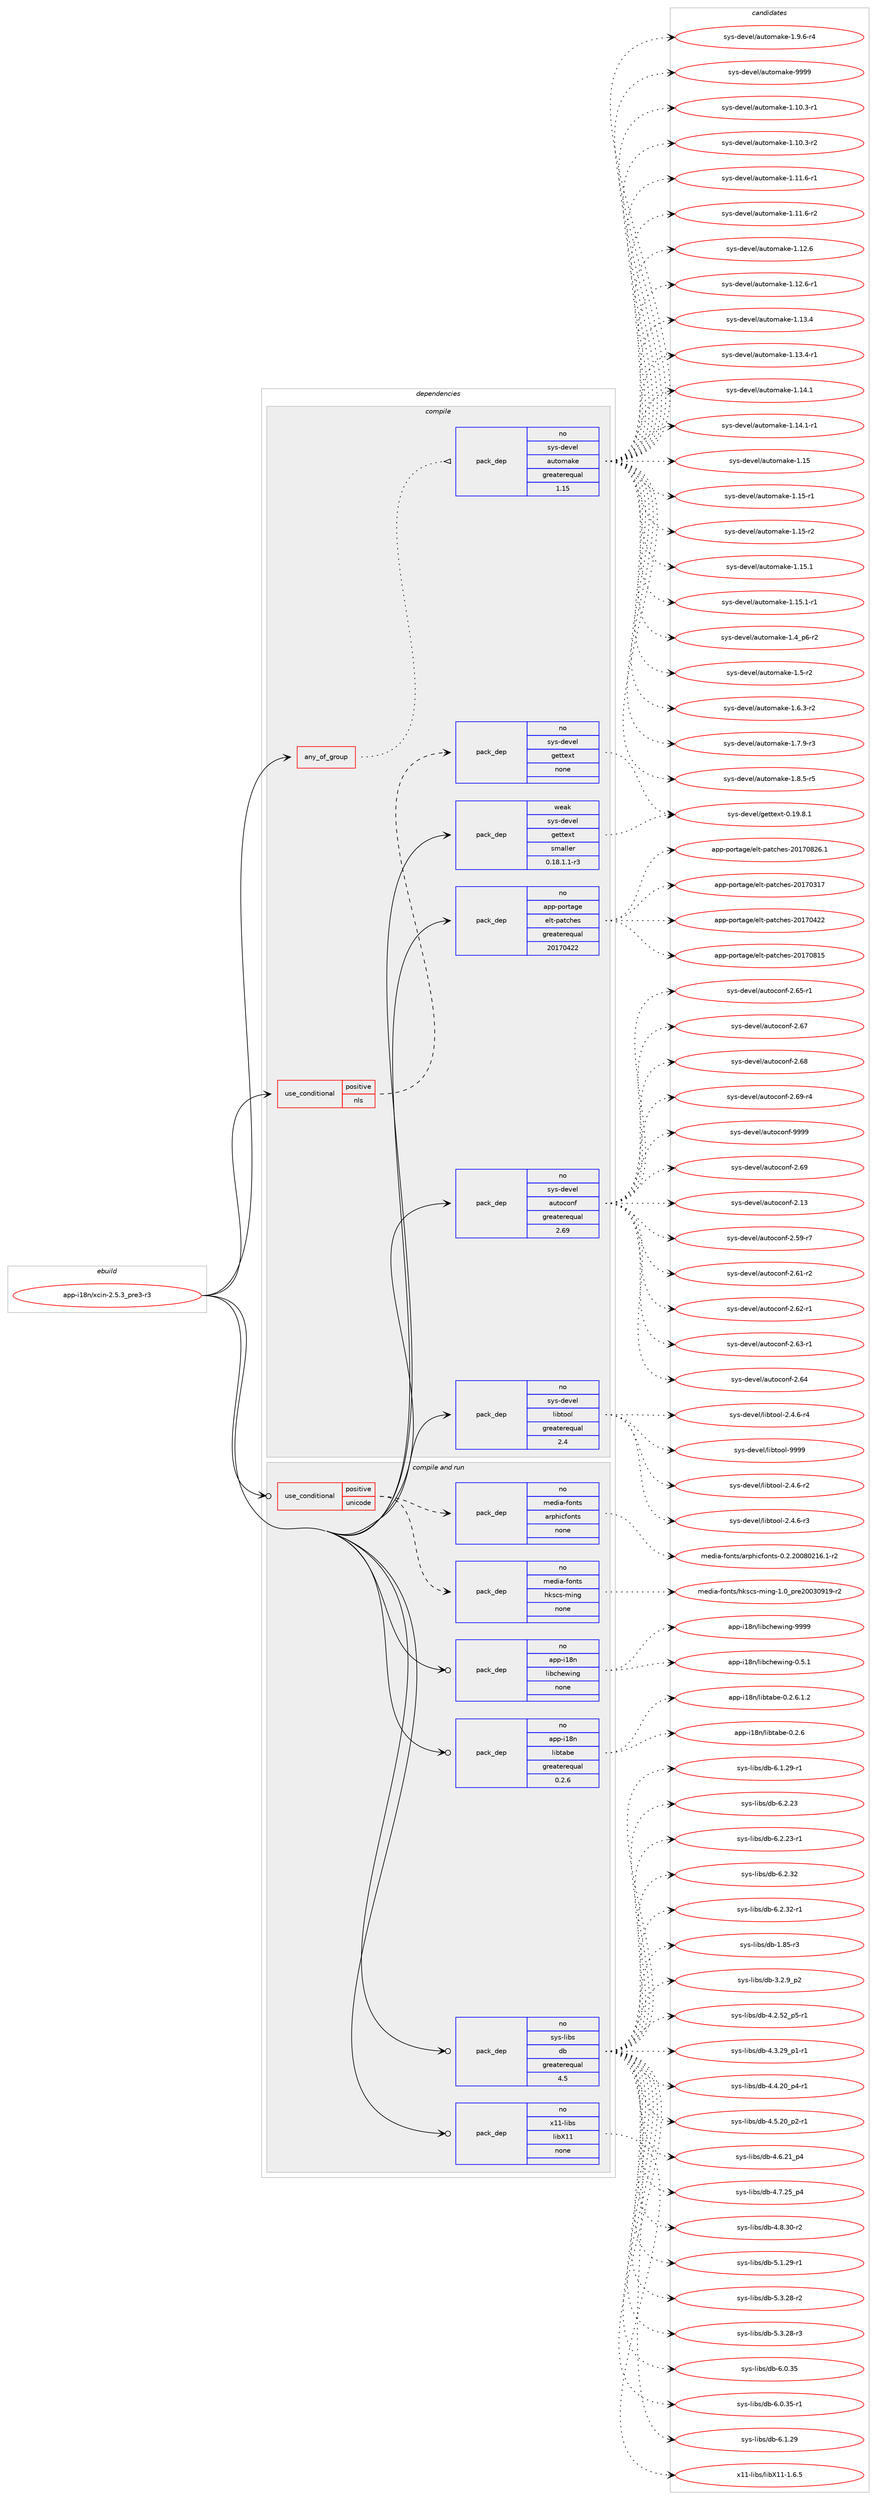 digraph prolog {

# *************
# Graph options
# *************

newrank=true;
concentrate=true;
compound=true;
graph [rankdir=LR,fontname=Helvetica,fontsize=10,ranksep=1.5];#, ranksep=2.5, nodesep=0.2];
edge  [arrowhead=vee];
node  [fontname=Helvetica,fontsize=10];

# **********
# The ebuild
# **********

subgraph cluster_leftcol {
color=gray;
rank=same;
label=<<i>ebuild</i>>;
id [label="app-i18n/xcin-2.5.3_pre3-r3", color=red, width=4, href="../app-i18n/xcin-2.5.3_pre3-r3.svg"];
}

# ****************
# The dependencies
# ****************

subgraph cluster_midcol {
color=gray;
label=<<i>dependencies</i>>;
subgraph cluster_compile {
fillcolor="#eeeeee";
style=filled;
label=<<i>compile</i>>;
subgraph any710 {
dependency44112 [label=<<TABLE BORDER="0" CELLBORDER="1" CELLSPACING="0" CELLPADDING="4"><TR><TD CELLPADDING="10">any_of_group</TD></TR></TABLE>>, shape=none, color=red];subgraph pack31333 {
dependency44113 [label=<<TABLE BORDER="0" CELLBORDER="1" CELLSPACING="0" CELLPADDING="4" WIDTH="220"><TR><TD ROWSPAN="6" CELLPADDING="30">pack_dep</TD></TR><TR><TD WIDTH="110">no</TD></TR><TR><TD>sys-devel</TD></TR><TR><TD>automake</TD></TR><TR><TD>greaterequal</TD></TR><TR><TD>1.15</TD></TR></TABLE>>, shape=none, color=blue];
}
dependency44112:e -> dependency44113:w [weight=20,style="dotted",arrowhead="oinv"];
}
id:e -> dependency44112:w [weight=20,style="solid",arrowhead="vee"];
subgraph cond12049 {
dependency44114 [label=<<TABLE BORDER="0" CELLBORDER="1" CELLSPACING="0" CELLPADDING="4"><TR><TD ROWSPAN="3" CELLPADDING="10">use_conditional</TD></TR><TR><TD>positive</TD></TR><TR><TD>nls</TD></TR></TABLE>>, shape=none, color=red];
subgraph pack31334 {
dependency44115 [label=<<TABLE BORDER="0" CELLBORDER="1" CELLSPACING="0" CELLPADDING="4" WIDTH="220"><TR><TD ROWSPAN="6" CELLPADDING="30">pack_dep</TD></TR><TR><TD WIDTH="110">no</TD></TR><TR><TD>sys-devel</TD></TR><TR><TD>gettext</TD></TR><TR><TD>none</TD></TR><TR><TD></TD></TR></TABLE>>, shape=none, color=blue];
}
dependency44114:e -> dependency44115:w [weight=20,style="dashed",arrowhead="vee"];
}
id:e -> dependency44114:w [weight=20,style="solid",arrowhead="vee"];
subgraph pack31335 {
dependency44116 [label=<<TABLE BORDER="0" CELLBORDER="1" CELLSPACING="0" CELLPADDING="4" WIDTH="220"><TR><TD ROWSPAN="6" CELLPADDING="30">pack_dep</TD></TR><TR><TD WIDTH="110">no</TD></TR><TR><TD>app-portage</TD></TR><TR><TD>elt-patches</TD></TR><TR><TD>greaterequal</TD></TR><TR><TD>20170422</TD></TR></TABLE>>, shape=none, color=blue];
}
id:e -> dependency44116:w [weight=20,style="solid",arrowhead="vee"];
subgraph pack31336 {
dependency44117 [label=<<TABLE BORDER="0" CELLBORDER="1" CELLSPACING="0" CELLPADDING="4" WIDTH="220"><TR><TD ROWSPAN="6" CELLPADDING="30">pack_dep</TD></TR><TR><TD WIDTH="110">no</TD></TR><TR><TD>sys-devel</TD></TR><TR><TD>autoconf</TD></TR><TR><TD>greaterequal</TD></TR><TR><TD>2.69</TD></TR></TABLE>>, shape=none, color=blue];
}
id:e -> dependency44117:w [weight=20,style="solid",arrowhead="vee"];
subgraph pack31337 {
dependency44118 [label=<<TABLE BORDER="0" CELLBORDER="1" CELLSPACING="0" CELLPADDING="4" WIDTH="220"><TR><TD ROWSPAN="6" CELLPADDING="30">pack_dep</TD></TR><TR><TD WIDTH="110">no</TD></TR><TR><TD>sys-devel</TD></TR><TR><TD>libtool</TD></TR><TR><TD>greaterequal</TD></TR><TR><TD>2.4</TD></TR></TABLE>>, shape=none, color=blue];
}
id:e -> dependency44118:w [weight=20,style="solid",arrowhead="vee"];
subgraph pack31338 {
dependency44119 [label=<<TABLE BORDER="0" CELLBORDER="1" CELLSPACING="0" CELLPADDING="4" WIDTH="220"><TR><TD ROWSPAN="6" CELLPADDING="30">pack_dep</TD></TR><TR><TD WIDTH="110">weak</TD></TR><TR><TD>sys-devel</TD></TR><TR><TD>gettext</TD></TR><TR><TD>smaller</TD></TR><TR><TD>0.18.1.1-r3</TD></TR></TABLE>>, shape=none, color=blue];
}
id:e -> dependency44119:w [weight=20,style="solid",arrowhead="vee"];
}
subgraph cluster_compileandrun {
fillcolor="#eeeeee";
style=filled;
label=<<i>compile and run</i>>;
subgraph cond12050 {
dependency44120 [label=<<TABLE BORDER="0" CELLBORDER="1" CELLSPACING="0" CELLPADDING="4"><TR><TD ROWSPAN="3" CELLPADDING="10">use_conditional</TD></TR><TR><TD>positive</TD></TR><TR><TD>unicode</TD></TR></TABLE>>, shape=none, color=red];
subgraph pack31339 {
dependency44121 [label=<<TABLE BORDER="0" CELLBORDER="1" CELLSPACING="0" CELLPADDING="4" WIDTH="220"><TR><TD ROWSPAN="6" CELLPADDING="30">pack_dep</TD></TR><TR><TD WIDTH="110">no</TD></TR><TR><TD>media-fonts</TD></TR><TR><TD>hkscs-ming</TD></TR><TR><TD>none</TD></TR><TR><TD></TD></TR></TABLE>>, shape=none, color=blue];
}
dependency44120:e -> dependency44121:w [weight=20,style="dashed",arrowhead="vee"];
subgraph pack31340 {
dependency44122 [label=<<TABLE BORDER="0" CELLBORDER="1" CELLSPACING="0" CELLPADDING="4" WIDTH="220"><TR><TD ROWSPAN="6" CELLPADDING="30">pack_dep</TD></TR><TR><TD WIDTH="110">no</TD></TR><TR><TD>media-fonts</TD></TR><TR><TD>arphicfonts</TD></TR><TR><TD>none</TD></TR><TR><TD></TD></TR></TABLE>>, shape=none, color=blue];
}
dependency44120:e -> dependency44122:w [weight=20,style="dashed",arrowhead="vee"];
}
id:e -> dependency44120:w [weight=20,style="solid",arrowhead="odotvee"];
subgraph pack31341 {
dependency44123 [label=<<TABLE BORDER="0" CELLBORDER="1" CELLSPACING="0" CELLPADDING="4" WIDTH="220"><TR><TD ROWSPAN="6" CELLPADDING="30">pack_dep</TD></TR><TR><TD WIDTH="110">no</TD></TR><TR><TD>app-i18n</TD></TR><TR><TD>libchewing</TD></TR><TR><TD>none</TD></TR><TR><TD></TD></TR></TABLE>>, shape=none, color=blue];
}
id:e -> dependency44123:w [weight=20,style="solid",arrowhead="odotvee"];
subgraph pack31342 {
dependency44124 [label=<<TABLE BORDER="0" CELLBORDER="1" CELLSPACING="0" CELLPADDING="4" WIDTH="220"><TR><TD ROWSPAN="6" CELLPADDING="30">pack_dep</TD></TR><TR><TD WIDTH="110">no</TD></TR><TR><TD>app-i18n</TD></TR><TR><TD>libtabe</TD></TR><TR><TD>greaterequal</TD></TR><TR><TD>0.2.6</TD></TR></TABLE>>, shape=none, color=blue];
}
id:e -> dependency44124:w [weight=20,style="solid",arrowhead="odotvee"];
subgraph pack31343 {
dependency44125 [label=<<TABLE BORDER="0" CELLBORDER="1" CELLSPACING="0" CELLPADDING="4" WIDTH="220"><TR><TD ROWSPAN="6" CELLPADDING="30">pack_dep</TD></TR><TR><TD WIDTH="110">no</TD></TR><TR><TD>sys-libs</TD></TR><TR><TD>db</TD></TR><TR><TD>greaterequal</TD></TR><TR><TD>4.5</TD></TR></TABLE>>, shape=none, color=blue];
}
id:e -> dependency44125:w [weight=20,style="solid",arrowhead="odotvee"];
subgraph pack31344 {
dependency44126 [label=<<TABLE BORDER="0" CELLBORDER="1" CELLSPACING="0" CELLPADDING="4" WIDTH="220"><TR><TD ROWSPAN="6" CELLPADDING="30">pack_dep</TD></TR><TR><TD WIDTH="110">no</TD></TR><TR><TD>x11-libs</TD></TR><TR><TD>libX11</TD></TR><TR><TD>none</TD></TR><TR><TD></TD></TR></TABLE>>, shape=none, color=blue];
}
id:e -> dependency44126:w [weight=20,style="solid",arrowhead="odotvee"];
}
subgraph cluster_run {
fillcolor="#eeeeee";
style=filled;
label=<<i>run</i>>;
}
}

# **************
# The candidates
# **************

subgraph cluster_choices {
rank=same;
color=gray;
label=<<i>candidates</i>>;

subgraph choice31333 {
color=black;
nodesep=1;
choice11512111545100101118101108479711711611110997107101454946494846514511449 [label="sys-devel/automake-1.10.3-r1", color=red, width=4,href="../sys-devel/automake-1.10.3-r1.svg"];
choice11512111545100101118101108479711711611110997107101454946494846514511450 [label="sys-devel/automake-1.10.3-r2", color=red, width=4,href="../sys-devel/automake-1.10.3-r2.svg"];
choice11512111545100101118101108479711711611110997107101454946494946544511449 [label="sys-devel/automake-1.11.6-r1", color=red, width=4,href="../sys-devel/automake-1.11.6-r1.svg"];
choice11512111545100101118101108479711711611110997107101454946494946544511450 [label="sys-devel/automake-1.11.6-r2", color=red, width=4,href="../sys-devel/automake-1.11.6-r2.svg"];
choice1151211154510010111810110847971171161111099710710145494649504654 [label="sys-devel/automake-1.12.6", color=red, width=4,href="../sys-devel/automake-1.12.6.svg"];
choice11512111545100101118101108479711711611110997107101454946495046544511449 [label="sys-devel/automake-1.12.6-r1", color=red, width=4,href="../sys-devel/automake-1.12.6-r1.svg"];
choice1151211154510010111810110847971171161111099710710145494649514652 [label="sys-devel/automake-1.13.4", color=red, width=4,href="../sys-devel/automake-1.13.4.svg"];
choice11512111545100101118101108479711711611110997107101454946495146524511449 [label="sys-devel/automake-1.13.4-r1", color=red, width=4,href="../sys-devel/automake-1.13.4-r1.svg"];
choice1151211154510010111810110847971171161111099710710145494649524649 [label="sys-devel/automake-1.14.1", color=red, width=4,href="../sys-devel/automake-1.14.1.svg"];
choice11512111545100101118101108479711711611110997107101454946495246494511449 [label="sys-devel/automake-1.14.1-r1", color=red, width=4,href="../sys-devel/automake-1.14.1-r1.svg"];
choice115121115451001011181011084797117116111109971071014549464953 [label="sys-devel/automake-1.15", color=red, width=4,href="../sys-devel/automake-1.15.svg"];
choice1151211154510010111810110847971171161111099710710145494649534511449 [label="sys-devel/automake-1.15-r1", color=red, width=4,href="../sys-devel/automake-1.15-r1.svg"];
choice1151211154510010111810110847971171161111099710710145494649534511450 [label="sys-devel/automake-1.15-r2", color=red, width=4,href="../sys-devel/automake-1.15-r2.svg"];
choice1151211154510010111810110847971171161111099710710145494649534649 [label="sys-devel/automake-1.15.1", color=red, width=4,href="../sys-devel/automake-1.15.1.svg"];
choice11512111545100101118101108479711711611110997107101454946495346494511449 [label="sys-devel/automake-1.15.1-r1", color=red, width=4,href="../sys-devel/automake-1.15.1-r1.svg"];
choice115121115451001011181011084797117116111109971071014549465295112544511450 [label="sys-devel/automake-1.4_p6-r2", color=red, width=4,href="../sys-devel/automake-1.4_p6-r2.svg"];
choice11512111545100101118101108479711711611110997107101454946534511450 [label="sys-devel/automake-1.5-r2", color=red, width=4,href="../sys-devel/automake-1.5-r2.svg"];
choice115121115451001011181011084797117116111109971071014549465446514511450 [label="sys-devel/automake-1.6.3-r2", color=red, width=4,href="../sys-devel/automake-1.6.3-r2.svg"];
choice115121115451001011181011084797117116111109971071014549465546574511451 [label="sys-devel/automake-1.7.9-r3", color=red, width=4,href="../sys-devel/automake-1.7.9-r3.svg"];
choice115121115451001011181011084797117116111109971071014549465646534511453 [label="sys-devel/automake-1.8.5-r5", color=red, width=4,href="../sys-devel/automake-1.8.5-r5.svg"];
choice115121115451001011181011084797117116111109971071014549465746544511452 [label="sys-devel/automake-1.9.6-r4", color=red, width=4,href="../sys-devel/automake-1.9.6-r4.svg"];
choice115121115451001011181011084797117116111109971071014557575757 [label="sys-devel/automake-9999", color=red, width=4,href="../sys-devel/automake-9999.svg"];
dependency44113:e -> choice11512111545100101118101108479711711611110997107101454946494846514511449:w [style=dotted,weight="100"];
dependency44113:e -> choice11512111545100101118101108479711711611110997107101454946494846514511450:w [style=dotted,weight="100"];
dependency44113:e -> choice11512111545100101118101108479711711611110997107101454946494946544511449:w [style=dotted,weight="100"];
dependency44113:e -> choice11512111545100101118101108479711711611110997107101454946494946544511450:w [style=dotted,weight="100"];
dependency44113:e -> choice1151211154510010111810110847971171161111099710710145494649504654:w [style=dotted,weight="100"];
dependency44113:e -> choice11512111545100101118101108479711711611110997107101454946495046544511449:w [style=dotted,weight="100"];
dependency44113:e -> choice1151211154510010111810110847971171161111099710710145494649514652:w [style=dotted,weight="100"];
dependency44113:e -> choice11512111545100101118101108479711711611110997107101454946495146524511449:w [style=dotted,weight="100"];
dependency44113:e -> choice1151211154510010111810110847971171161111099710710145494649524649:w [style=dotted,weight="100"];
dependency44113:e -> choice11512111545100101118101108479711711611110997107101454946495246494511449:w [style=dotted,weight="100"];
dependency44113:e -> choice115121115451001011181011084797117116111109971071014549464953:w [style=dotted,weight="100"];
dependency44113:e -> choice1151211154510010111810110847971171161111099710710145494649534511449:w [style=dotted,weight="100"];
dependency44113:e -> choice1151211154510010111810110847971171161111099710710145494649534511450:w [style=dotted,weight="100"];
dependency44113:e -> choice1151211154510010111810110847971171161111099710710145494649534649:w [style=dotted,weight="100"];
dependency44113:e -> choice11512111545100101118101108479711711611110997107101454946495346494511449:w [style=dotted,weight="100"];
dependency44113:e -> choice115121115451001011181011084797117116111109971071014549465295112544511450:w [style=dotted,weight="100"];
dependency44113:e -> choice11512111545100101118101108479711711611110997107101454946534511450:w [style=dotted,weight="100"];
dependency44113:e -> choice115121115451001011181011084797117116111109971071014549465446514511450:w [style=dotted,weight="100"];
dependency44113:e -> choice115121115451001011181011084797117116111109971071014549465546574511451:w [style=dotted,weight="100"];
dependency44113:e -> choice115121115451001011181011084797117116111109971071014549465646534511453:w [style=dotted,weight="100"];
dependency44113:e -> choice115121115451001011181011084797117116111109971071014549465746544511452:w [style=dotted,weight="100"];
dependency44113:e -> choice115121115451001011181011084797117116111109971071014557575757:w [style=dotted,weight="100"];
}
subgraph choice31334 {
color=black;
nodesep=1;
choice1151211154510010111810110847103101116116101120116454846495746564649 [label="sys-devel/gettext-0.19.8.1", color=red, width=4,href="../sys-devel/gettext-0.19.8.1.svg"];
dependency44115:e -> choice1151211154510010111810110847103101116116101120116454846495746564649:w [style=dotted,weight="100"];
}
subgraph choice31335 {
color=black;
nodesep=1;
choice97112112451121111141169710310147101108116451129711699104101115455048495548514955 [label="app-portage/elt-patches-20170317", color=red, width=4,href="../app-portage/elt-patches-20170317.svg"];
choice97112112451121111141169710310147101108116451129711699104101115455048495548525050 [label="app-portage/elt-patches-20170422", color=red, width=4,href="../app-portage/elt-patches-20170422.svg"];
choice97112112451121111141169710310147101108116451129711699104101115455048495548564953 [label="app-portage/elt-patches-20170815", color=red, width=4,href="../app-portage/elt-patches-20170815.svg"];
choice971121124511211111411697103101471011081164511297116991041011154550484955485650544649 [label="app-portage/elt-patches-20170826.1", color=red, width=4,href="../app-portage/elt-patches-20170826.1.svg"];
dependency44116:e -> choice97112112451121111141169710310147101108116451129711699104101115455048495548514955:w [style=dotted,weight="100"];
dependency44116:e -> choice97112112451121111141169710310147101108116451129711699104101115455048495548525050:w [style=dotted,weight="100"];
dependency44116:e -> choice97112112451121111141169710310147101108116451129711699104101115455048495548564953:w [style=dotted,weight="100"];
dependency44116:e -> choice971121124511211111411697103101471011081164511297116991041011154550484955485650544649:w [style=dotted,weight="100"];
}
subgraph choice31336 {
color=black;
nodesep=1;
choice115121115451001011181011084797117116111991111101024550464951 [label="sys-devel/autoconf-2.13", color=red, width=4,href="../sys-devel/autoconf-2.13.svg"];
choice1151211154510010111810110847971171161119911111010245504653574511455 [label="sys-devel/autoconf-2.59-r7", color=red, width=4,href="../sys-devel/autoconf-2.59-r7.svg"];
choice1151211154510010111810110847971171161119911111010245504654494511450 [label="sys-devel/autoconf-2.61-r2", color=red, width=4,href="../sys-devel/autoconf-2.61-r2.svg"];
choice1151211154510010111810110847971171161119911111010245504654504511449 [label="sys-devel/autoconf-2.62-r1", color=red, width=4,href="../sys-devel/autoconf-2.62-r1.svg"];
choice1151211154510010111810110847971171161119911111010245504654514511449 [label="sys-devel/autoconf-2.63-r1", color=red, width=4,href="../sys-devel/autoconf-2.63-r1.svg"];
choice115121115451001011181011084797117116111991111101024550465452 [label="sys-devel/autoconf-2.64", color=red, width=4,href="../sys-devel/autoconf-2.64.svg"];
choice1151211154510010111810110847971171161119911111010245504654534511449 [label="sys-devel/autoconf-2.65-r1", color=red, width=4,href="../sys-devel/autoconf-2.65-r1.svg"];
choice115121115451001011181011084797117116111991111101024550465455 [label="sys-devel/autoconf-2.67", color=red, width=4,href="../sys-devel/autoconf-2.67.svg"];
choice115121115451001011181011084797117116111991111101024550465456 [label="sys-devel/autoconf-2.68", color=red, width=4,href="../sys-devel/autoconf-2.68.svg"];
choice115121115451001011181011084797117116111991111101024550465457 [label="sys-devel/autoconf-2.69", color=red, width=4,href="../sys-devel/autoconf-2.69.svg"];
choice1151211154510010111810110847971171161119911111010245504654574511452 [label="sys-devel/autoconf-2.69-r4", color=red, width=4,href="../sys-devel/autoconf-2.69-r4.svg"];
choice115121115451001011181011084797117116111991111101024557575757 [label="sys-devel/autoconf-9999", color=red, width=4,href="../sys-devel/autoconf-9999.svg"];
dependency44117:e -> choice115121115451001011181011084797117116111991111101024550464951:w [style=dotted,weight="100"];
dependency44117:e -> choice1151211154510010111810110847971171161119911111010245504653574511455:w [style=dotted,weight="100"];
dependency44117:e -> choice1151211154510010111810110847971171161119911111010245504654494511450:w [style=dotted,weight="100"];
dependency44117:e -> choice1151211154510010111810110847971171161119911111010245504654504511449:w [style=dotted,weight="100"];
dependency44117:e -> choice1151211154510010111810110847971171161119911111010245504654514511449:w [style=dotted,weight="100"];
dependency44117:e -> choice115121115451001011181011084797117116111991111101024550465452:w [style=dotted,weight="100"];
dependency44117:e -> choice1151211154510010111810110847971171161119911111010245504654534511449:w [style=dotted,weight="100"];
dependency44117:e -> choice115121115451001011181011084797117116111991111101024550465455:w [style=dotted,weight="100"];
dependency44117:e -> choice115121115451001011181011084797117116111991111101024550465456:w [style=dotted,weight="100"];
dependency44117:e -> choice115121115451001011181011084797117116111991111101024550465457:w [style=dotted,weight="100"];
dependency44117:e -> choice1151211154510010111810110847971171161119911111010245504654574511452:w [style=dotted,weight="100"];
dependency44117:e -> choice115121115451001011181011084797117116111991111101024557575757:w [style=dotted,weight="100"];
}
subgraph choice31337 {
color=black;
nodesep=1;
choice1151211154510010111810110847108105981161111111084550465246544511450 [label="sys-devel/libtool-2.4.6-r2", color=red, width=4,href="../sys-devel/libtool-2.4.6-r2.svg"];
choice1151211154510010111810110847108105981161111111084550465246544511451 [label="sys-devel/libtool-2.4.6-r3", color=red, width=4,href="../sys-devel/libtool-2.4.6-r3.svg"];
choice1151211154510010111810110847108105981161111111084550465246544511452 [label="sys-devel/libtool-2.4.6-r4", color=red, width=4,href="../sys-devel/libtool-2.4.6-r4.svg"];
choice1151211154510010111810110847108105981161111111084557575757 [label="sys-devel/libtool-9999", color=red, width=4,href="../sys-devel/libtool-9999.svg"];
dependency44118:e -> choice1151211154510010111810110847108105981161111111084550465246544511450:w [style=dotted,weight="100"];
dependency44118:e -> choice1151211154510010111810110847108105981161111111084550465246544511451:w [style=dotted,weight="100"];
dependency44118:e -> choice1151211154510010111810110847108105981161111111084550465246544511452:w [style=dotted,weight="100"];
dependency44118:e -> choice1151211154510010111810110847108105981161111111084557575757:w [style=dotted,weight="100"];
}
subgraph choice31338 {
color=black;
nodesep=1;
choice1151211154510010111810110847103101116116101120116454846495746564649 [label="sys-devel/gettext-0.19.8.1", color=red, width=4,href="../sys-devel/gettext-0.19.8.1.svg"];
dependency44119:e -> choice1151211154510010111810110847103101116116101120116454846495746564649:w [style=dotted,weight="100"];
}
subgraph choice31339 {
color=black;
nodesep=1;
choice1091011001059745102111110116115471041071159911545109105110103454946489511211410150484851485749574511450 [label="media-fonts/hkscs-ming-1.0_pre20030919-r2", color=red, width=4,href="../media-fonts/hkscs-ming-1.0_pre20030919-r2.svg"];
dependency44121:e -> choice1091011001059745102111110116115471041071159911545109105110103454946489511211410150484851485749574511450:w [style=dotted,weight="100"];
}
subgraph choice31340 {
color=black;
nodesep=1;
choice10910110010597451021111101161154797114112104105991021111101161154548465046504848564850495446494511450 [label="media-fonts/arphicfonts-0.2.20080216.1-r2", color=red, width=4,href="../media-fonts/arphicfonts-0.2.20080216.1-r2.svg"];
dependency44122:e -> choice10910110010597451021111101161154797114112104105991021111101161154548465046504848564850495446494511450:w [style=dotted,weight="100"];
}
subgraph choice31341 {
color=black;
nodesep=1;
choice97112112451054956110471081059899104101119105110103454846534649 [label="app-i18n/libchewing-0.5.1", color=red, width=4,href="../app-i18n/libchewing-0.5.1.svg"];
choice971121124510549561104710810598991041011191051101034557575757 [label="app-i18n/libchewing-9999", color=red, width=4,href="../app-i18n/libchewing-9999.svg"];
dependency44123:e -> choice97112112451054956110471081059899104101119105110103454846534649:w [style=dotted,weight="100"];
dependency44123:e -> choice971121124510549561104710810598991041011191051101034557575757:w [style=dotted,weight="100"];
}
subgraph choice31342 {
color=black;
nodesep=1;
choice9711211245105495611047108105981169798101454846504654 [label="app-i18n/libtabe-0.2.6", color=red, width=4,href="../app-i18n/libtabe-0.2.6.svg"];
choice971121124510549561104710810598116979810145484650465446494650 [label="app-i18n/libtabe-0.2.6.1.2", color=red, width=4,href="../app-i18n/libtabe-0.2.6.1.2.svg"];
dependency44124:e -> choice9711211245105495611047108105981169798101454846504654:w [style=dotted,weight="100"];
dependency44124:e -> choice971121124510549561104710810598116979810145484650465446494650:w [style=dotted,weight="100"];
}
subgraph choice31343 {
color=black;
nodesep=1;
choice1151211154510810598115471009845494656534511451 [label="sys-libs/db-1.85-r3", color=red, width=4,href="../sys-libs/db-1.85-r3.svg"];
choice115121115451081059811547100984551465046579511250 [label="sys-libs/db-3.2.9_p2", color=red, width=4,href="../sys-libs/db-3.2.9_p2.svg"];
choice115121115451081059811547100984552465046535095112534511449 [label="sys-libs/db-4.2.52_p5-r1", color=red, width=4,href="../sys-libs/db-4.2.52_p5-r1.svg"];
choice115121115451081059811547100984552465146505795112494511449 [label="sys-libs/db-4.3.29_p1-r1", color=red, width=4,href="../sys-libs/db-4.3.29_p1-r1.svg"];
choice115121115451081059811547100984552465246504895112524511449 [label="sys-libs/db-4.4.20_p4-r1", color=red, width=4,href="../sys-libs/db-4.4.20_p4-r1.svg"];
choice115121115451081059811547100984552465346504895112504511449 [label="sys-libs/db-4.5.20_p2-r1", color=red, width=4,href="../sys-libs/db-4.5.20_p2-r1.svg"];
choice11512111545108105981154710098455246544650499511252 [label="sys-libs/db-4.6.21_p4", color=red, width=4,href="../sys-libs/db-4.6.21_p4.svg"];
choice11512111545108105981154710098455246554650539511252 [label="sys-libs/db-4.7.25_p4", color=red, width=4,href="../sys-libs/db-4.7.25_p4.svg"];
choice11512111545108105981154710098455246564651484511450 [label="sys-libs/db-4.8.30-r2", color=red, width=4,href="../sys-libs/db-4.8.30-r2.svg"];
choice11512111545108105981154710098455346494650574511449 [label="sys-libs/db-5.1.29-r1", color=red, width=4,href="../sys-libs/db-5.1.29-r1.svg"];
choice11512111545108105981154710098455346514650564511450 [label="sys-libs/db-5.3.28-r2", color=red, width=4,href="../sys-libs/db-5.3.28-r2.svg"];
choice11512111545108105981154710098455346514650564511451 [label="sys-libs/db-5.3.28-r3", color=red, width=4,href="../sys-libs/db-5.3.28-r3.svg"];
choice1151211154510810598115471009845544648465153 [label="sys-libs/db-6.0.35", color=red, width=4,href="../sys-libs/db-6.0.35.svg"];
choice11512111545108105981154710098455446484651534511449 [label="sys-libs/db-6.0.35-r1", color=red, width=4,href="../sys-libs/db-6.0.35-r1.svg"];
choice1151211154510810598115471009845544649465057 [label="sys-libs/db-6.1.29", color=red, width=4,href="../sys-libs/db-6.1.29.svg"];
choice11512111545108105981154710098455446494650574511449 [label="sys-libs/db-6.1.29-r1", color=red, width=4,href="../sys-libs/db-6.1.29-r1.svg"];
choice1151211154510810598115471009845544650465051 [label="sys-libs/db-6.2.23", color=red, width=4,href="../sys-libs/db-6.2.23.svg"];
choice11512111545108105981154710098455446504650514511449 [label="sys-libs/db-6.2.23-r1", color=red, width=4,href="../sys-libs/db-6.2.23-r1.svg"];
choice1151211154510810598115471009845544650465150 [label="sys-libs/db-6.2.32", color=red, width=4,href="../sys-libs/db-6.2.32.svg"];
choice11512111545108105981154710098455446504651504511449 [label="sys-libs/db-6.2.32-r1", color=red, width=4,href="../sys-libs/db-6.2.32-r1.svg"];
dependency44125:e -> choice1151211154510810598115471009845494656534511451:w [style=dotted,weight="100"];
dependency44125:e -> choice115121115451081059811547100984551465046579511250:w [style=dotted,weight="100"];
dependency44125:e -> choice115121115451081059811547100984552465046535095112534511449:w [style=dotted,weight="100"];
dependency44125:e -> choice115121115451081059811547100984552465146505795112494511449:w [style=dotted,weight="100"];
dependency44125:e -> choice115121115451081059811547100984552465246504895112524511449:w [style=dotted,weight="100"];
dependency44125:e -> choice115121115451081059811547100984552465346504895112504511449:w [style=dotted,weight="100"];
dependency44125:e -> choice11512111545108105981154710098455246544650499511252:w [style=dotted,weight="100"];
dependency44125:e -> choice11512111545108105981154710098455246554650539511252:w [style=dotted,weight="100"];
dependency44125:e -> choice11512111545108105981154710098455246564651484511450:w [style=dotted,weight="100"];
dependency44125:e -> choice11512111545108105981154710098455346494650574511449:w [style=dotted,weight="100"];
dependency44125:e -> choice11512111545108105981154710098455346514650564511450:w [style=dotted,weight="100"];
dependency44125:e -> choice11512111545108105981154710098455346514650564511451:w [style=dotted,weight="100"];
dependency44125:e -> choice1151211154510810598115471009845544648465153:w [style=dotted,weight="100"];
dependency44125:e -> choice11512111545108105981154710098455446484651534511449:w [style=dotted,weight="100"];
dependency44125:e -> choice1151211154510810598115471009845544649465057:w [style=dotted,weight="100"];
dependency44125:e -> choice11512111545108105981154710098455446494650574511449:w [style=dotted,weight="100"];
dependency44125:e -> choice1151211154510810598115471009845544650465051:w [style=dotted,weight="100"];
dependency44125:e -> choice11512111545108105981154710098455446504650514511449:w [style=dotted,weight="100"];
dependency44125:e -> choice1151211154510810598115471009845544650465150:w [style=dotted,weight="100"];
dependency44125:e -> choice11512111545108105981154710098455446504651504511449:w [style=dotted,weight="100"];
}
subgraph choice31344 {
color=black;
nodesep=1;
choice120494945108105981154710810598884949454946544653 [label="x11-libs/libX11-1.6.5", color=red, width=4,href="../x11-libs/libX11-1.6.5.svg"];
dependency44126:e -> choice120494945108105981154710810598884949454946544653:w [style=dotted,weight="100"];
}
}

}

